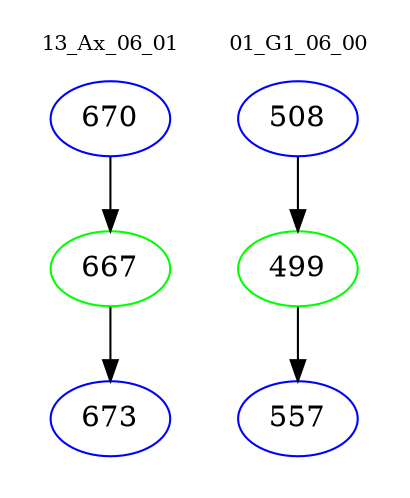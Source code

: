 digraph{
subgraph cluster_0 {
color = white
label = "13_Ax_06_01";
fontsize=10;
T0_670 [label="670", color="blue"]
T0_670 -> T0_667 [color="black"]
T0_667 [label="667", color="green"]
T0_667 -> T0_673 [color="black"]
T0_673 [label="673", color="blue"]
}
subgraph cluster_1 {
color = white
label = "01_G1_06_00";
fontsize=10;
T1_508 [label="508", color="blue"]
T1_508 -> T1_499 [color="black"]
T1_499 [label="499", color="green"]
T1_499 -> T1_557 [color="black"]
T1_557 [label="557", color="blue"]
}
}
